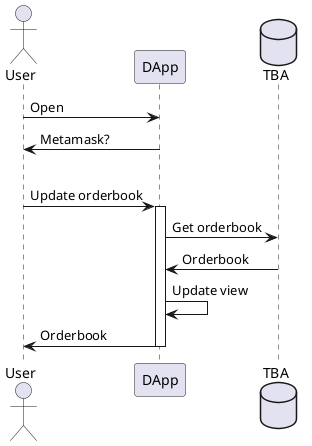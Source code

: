 @startuml

actor User
participant DApp
database TBA

User -> DApp : Open
User <- DApp : Metamask?
|||
User -> DApp : Update orderbook
activate DApp
DApp -> TBA : Get orderbook
DApp <- TBA : Orderbook
DApp -> DApp : Update view
User <- DApp : Orderbook
deactivate DApp

@enduml
